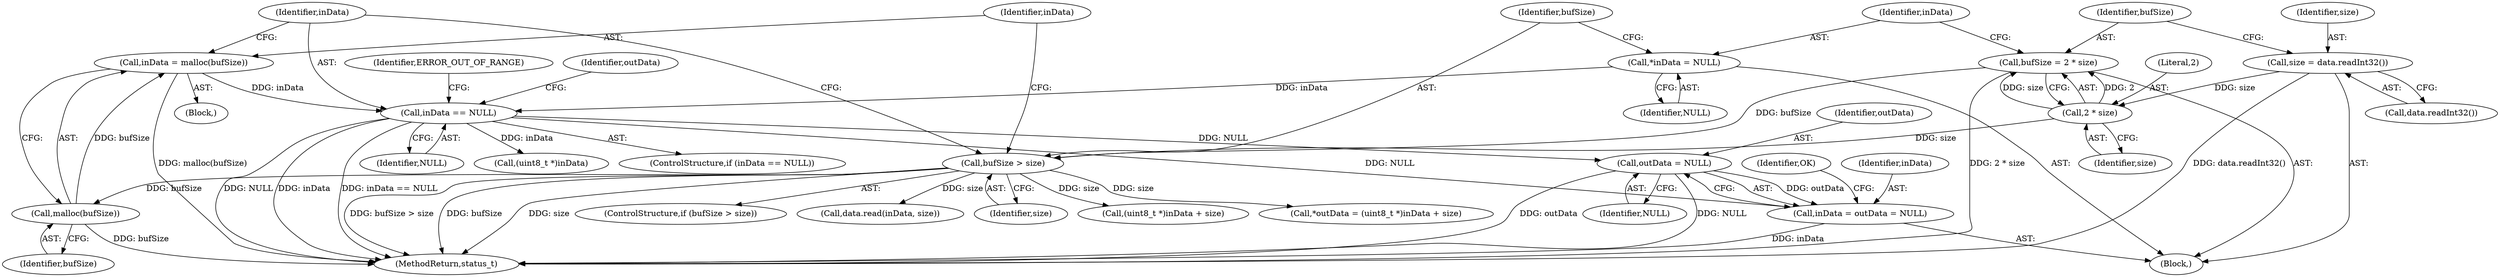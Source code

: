 digraph "0_Android_9667e3eff2d34c3797c3b529370de47b2c1f1bf6@pointer" {
"1000383" [label="(Call,outData = NULL)"];
"1000333" [label="(Call,inData == NULL)"];
"1000328" [label="(Call,inData = malloc(bufSize))"];
"1000330" [label="(Call,malloc(bufSize))"];
"1000324" [label="(Call,bufSize > size)"];
"1000314" [label="(Call,bufSize = 2 * size)"];
"1000316" [label="(Call,2 * size)"];
"1000310" [label="(Call,size = data.readInt32())"];
"1000320" [label="(Call,*inData = NULL)"];
"1000381" [label="(Call,inData = outData = NULL)"];
"1000334" [label="(Identifier,inData)"];
"1000335" [label="(Identifier,NULL)"];
"1000385" [label="(Identifier,NULL)"];
"1000314" [label="(Call,bufSize = 2 * size)"];
"1000322" [label="(Identifier,NULL)"];
"1000321" [label="(Identifier,inData)"];
"1000310" [label="(Call,size = data.readInt32())"];
"1000311" [label="(Identifier,size)"];
"1000323" [label="(ControlStructure,if (bufSize > size))"];
"1000317" [label="(Literal,2)"];
"1000381" [label="(Call,inData = outData = NULL)"];
"1000325" [label="(Identifier,bufSize)"];
"1000320" [label="(Call,*inData = NULL)"];
"1000349" [label="(Call,data.read(inData, size))"];
"1000387" [label="(Identifier,OK)"];
"1000345" [label="(Call,(uint8_t *)inData)"];
"1000333" [label="(Call,inData == NULL)"];
"1000328" [label="(Call,inData = malloc(bufSize))"];
"1000395" [label="(MethodReturn,status_t)"];
"1000324" [label="(Call,bufSize > size)"];
"1000312" [label="(Call,data.readInt32())"];
"1000326" [label="(Identifier,size)"];
"1000315" [label="(Identifier,bufSize)"];
"1000384" [label="(Identifier,outData)"];
"1000308" [label="(Block,)"];
"1000382" [label="(Identifier,inData)"];
"1000383" [label="(Call,outData = NULL)"];
"1000332" [label="(ControlStructure,if (inData == NULL))"];
"1000344" [label="(Call,(uint8_t *)inData + size)"];
"1000329" [label="(Identifier,inData)"];
"1000318" [label="(Identifier,size)"];
"1000330" [label="(Call,malloc(bufSize))"];
"1000327" [label="(Block,)"];
"1000343" [label="(Identifier,outData)"];
"1000331" [label="(Identifier,bufSize)"];
"1000342" [label="(Call,*outData = (uint8_t *)inData + size)"];
"1000338" [label="(Identifier,ERROR_OUT_OF_RANGE)"];
"1000316" [label="(Call,2 * size)"];
"1000383" -> "1000381"  [label="AST: "];
"1000383" -> "1000385"  [label="CFG: "];
"1000384" -> "1000383"  [label="AST: "];
"1000385" -> "1000383"  [label="AST: "];
"1000381" -> "1000383"  [label="CFG: "];
"1000383" -> "1000395"  [label="DDG: outData"];
"1000383" -> "1000395"  [label="DDG: NULL"];
"1000383" -> "1000381"  [label="DDG: outData"];
"1000333" -> "1000383"  [label="DDG: NULL"];
"1000333" -> "1000332"  [label="AST: "];
"1000333" -> "1000335"  [label="CFG: "];
"1000334" -> "1000333"  [label="AST: "];
"1000335" -> "1000333"  [label="AST: "];
"1000338" -> "1000333"  [label="CFG: "];
"1000343" -> "1000333"  [label="CFG: "];
"1000333" -> "1000395"  [label="DDG: inData"];
"1000333" -> "1000395"  [label="DDG: inData == NULL"];
"1000333" -> "1000395"  [label="DDG: NULL"];
"1000328" -> "1000333"  [label="DDG: inData"];
"1000320" -> "1000333"  [label="DDG: inData"];
"1000333" -> "1000345"  [label="DDG: inData"];
"1000333" -> "1000381"  [label="DDG: NULL"];
"1000328" -> "1000327"  [label="AST: "];
"1000328" -> "1000330"  [label="CFG: "];
"1000329" -> "1000328"  [label="AST: "];
"1000330" -> "1000328"  [label="AST: "];
"1000334" -> "1000328"  [label="CFG: "];
"1000328" -> "1000395"  [label="DDG: malloc(bufSize)"];
"1000330" -> "1000328"  [label="DDG: bufSize"];
"1000330" -> "1000331"  [label="CFG: "];
"1000331" -> "1000330"  [label="AST: "];
"1000330" -> "1000395"  [label="DDG: bufSize"];
"1000324" -> "1000330"  [label="DDG: bufSize"];
"1000324" -> "1000323"  [label="AST: "];
"1000324" -> "1000326"  [label="CFG: "];
"1000325" -> "1000324"  [label="AST: "];
"1000326" -> "1000324"  [label="AST: "];
"1000329" -> "1000324"  [label="CFG: "];
"1000334" -> "1000324"  [label="CFG: "];
"1000324" -> "1000395"  [label="DDG: size"];
"1000324" -> "1000395"  [label="DDG: bufSize > size"];
"1000324" -> "1000395"  [label="DDG: bufSize"];
"1000314" -> "1000324"  [label="DDG: bufSize"];
"1000316" -> "1000324"  [label="DDG: size"];
"1000324" -> "1000342"  [label="DDG: size"];
"1000324" -> "1000344"  [label="DDG: size"];
"1000324" -> "1000349"  [label="DDG: size"];
"1000314" -> "1000308"  [label="AST: "];
"1000314" -> "1000316"  [label="CFG: "];
"1000315" -> "1000314"  [label="AST: "];
"1000316" -> "1000314"  [label="AST: "];
"1000321" -> "1000314"  [label="CFG: "];
"1000314" -> "1000395"  [label="DDG: 2 * size"];
"1000316" -> "1000314"  [label="DDG: 2"];
"1000316" -> "1000314"  [label="DDG: size"];
"1000316" -> "1000318"  [label="CFG: "];
"1000317" -> "1000316"  [label="AST: "];
"1000318" -> "1000316"  [label="AST: "];
"1000310" -> "1000316"  [label="DDG: size"];
"1000310" -> "1000308"  [label="AST: "];
"1000310" -> "1000312"  [label="CFG: "];
"1000311" -> "1000310"  [label="AST: "];
"1000312" -> "1000310"  [label="AST: "];
"1000315" -> "1000310"  [label="CFG: "];
"1000310" -> "1000395"  [label="DDG: data.readInt32()"];
"1000320" -> "1000308"  [label="AST: "];
"1000320" -> "1000322"  [label="CFG: "];
"1000321" -> "1000320"  [label="AST: "];
"1000322" -> "1000320"  [label="AST: "];
"1000325" -> "1000320"  [label="CFG: "];
"1000381" -> "1000308"  [label="AST: "];
"1000382" -> "1000381"  [label="AST: "];
"1000387" -> "1000381"  [label="CFG: "];
"1000381" -> "1000395"  [label="DDG: inData"];
}
